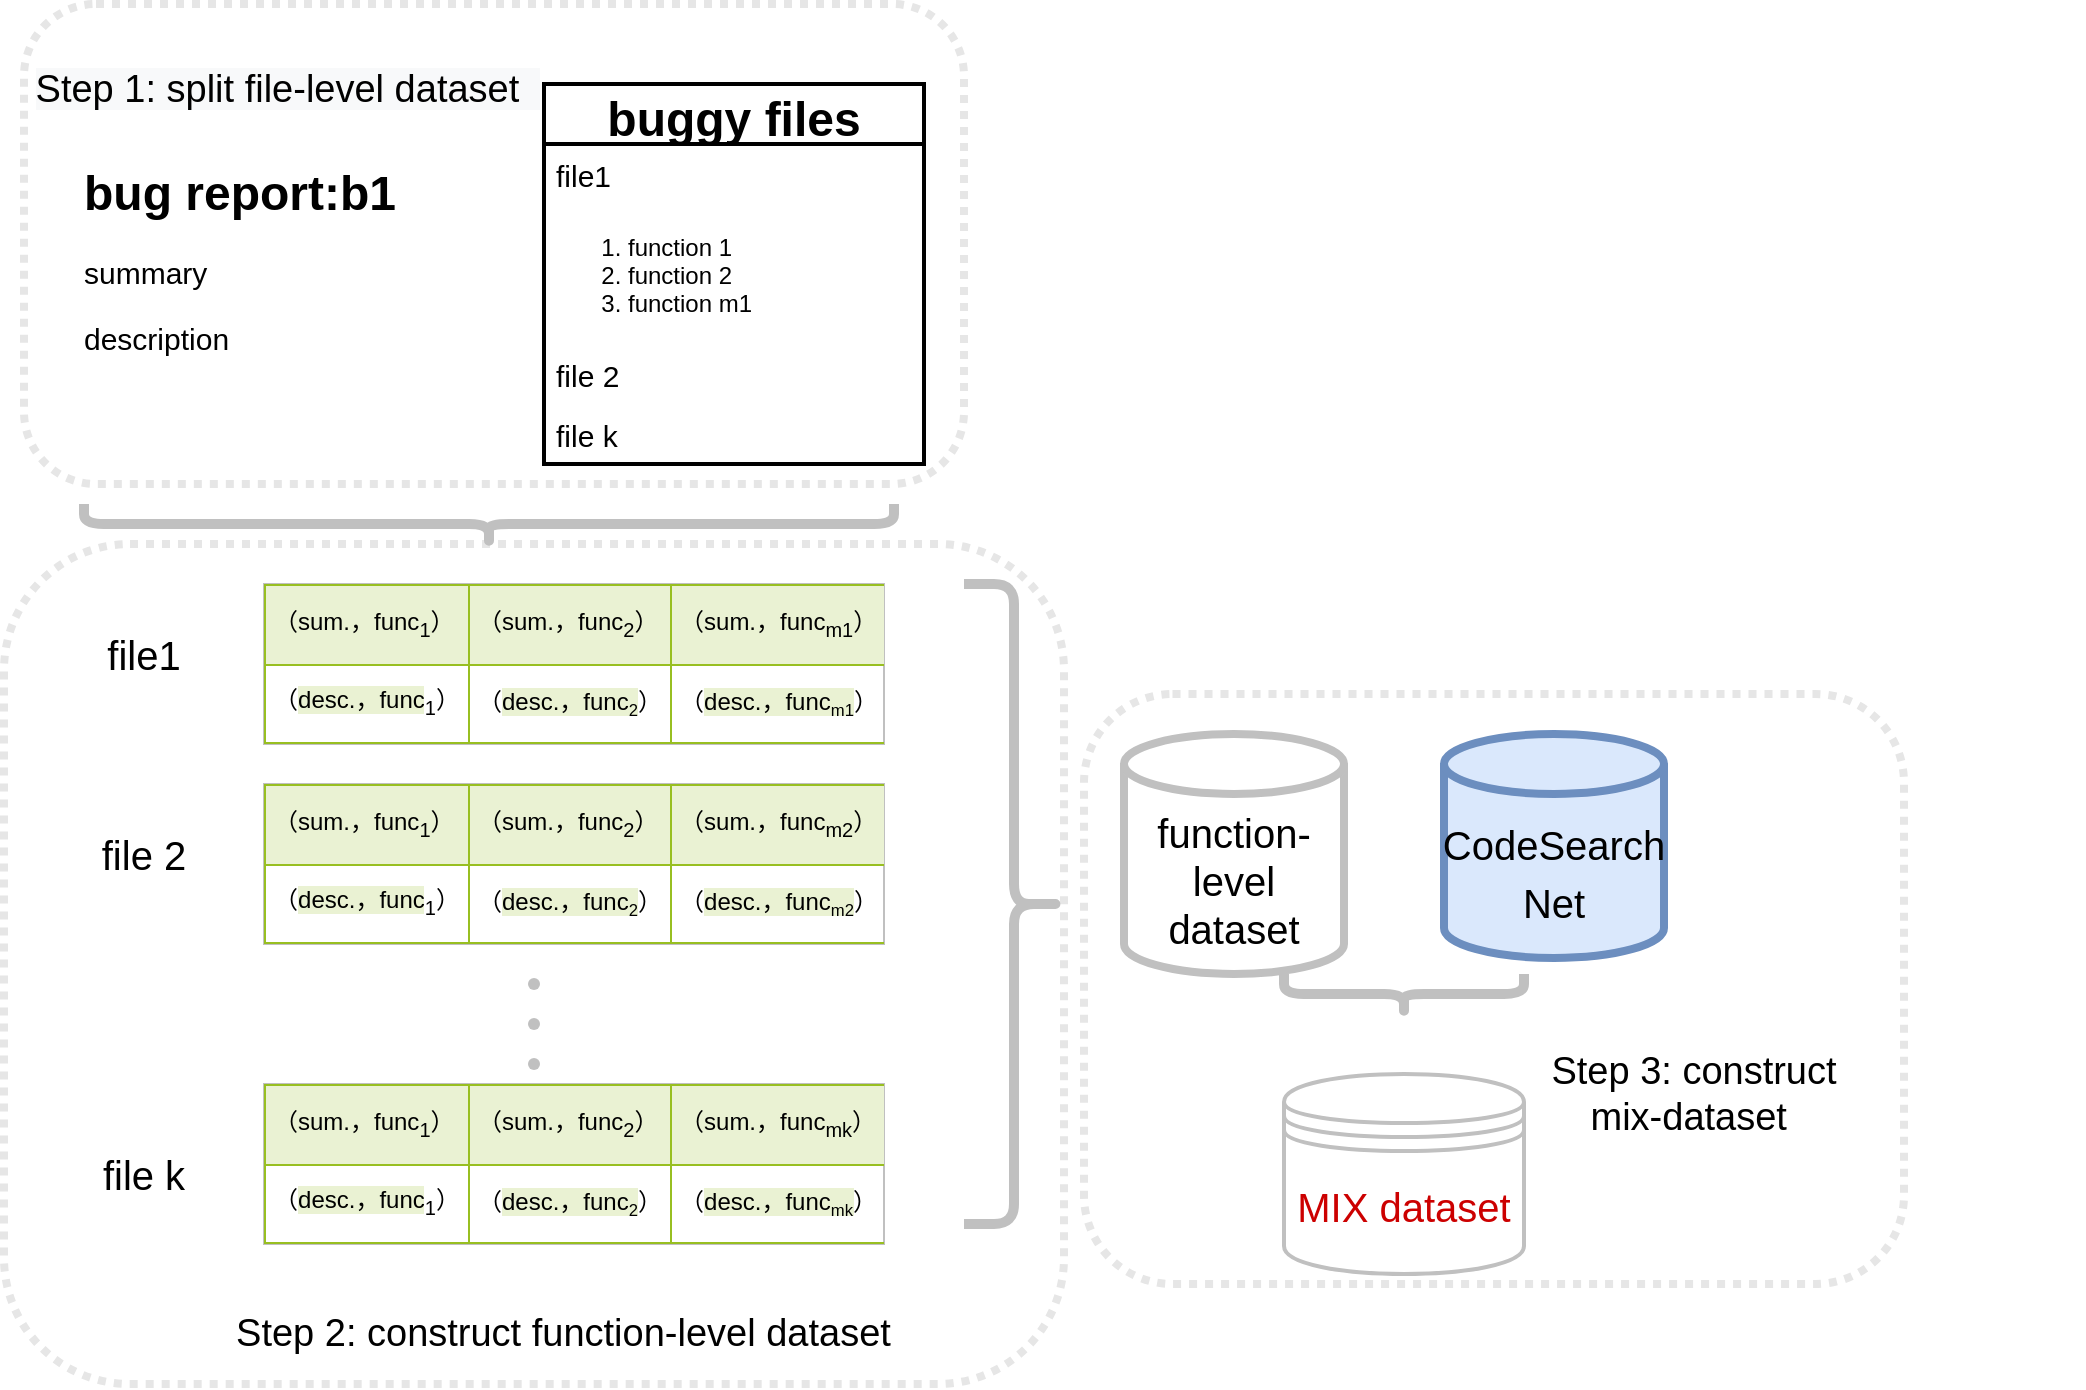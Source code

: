 <mxfile version="17.4.5" type="github">
  <diagram id="3iJP1sfMxHygBfhyYkdt" name="Page-1">
    <mxGraphModel dx="1018" dy="659" grid="1" gridSize="10" guides="1" tooltips="1" connect="1" arrows="1" fold="1" page="1" pageScale="1" pageWidth="827" pageHeight="1169" math="0" shadow="0">
      <root>
        <mxCell id="0" />
        <mxCell id="1" parent="0" />
        <mxCell id="OIvUyBo3cGYjElYjQeIf-8" value="" style="rounded=1;whiteSpace=wrap;html=1;fontSize=19;strokeWidth=4;dashed=1;dashPattern=1 1;strokeColor=#E6E6E6;" parent="1" vertex="1">
          <mxGeometry x="620" y="495" width="410" height="295" as="geometry" />
        </mxCell>
        <mxCell id="OIvUyBo3cGYjElYjQeIf-7" value="" style="rounded=1;whiteSpace=wrap;html=1;fontSize=19;strokeWidth=4;dashed=1;dashPattern=1 1;strokeColor=#E6E6E6;" parent="1" vertex="1">
          <mxGeometry x="80" y="420" width="530" height="420" as="geometry" />
        </mxCell>
        <mxCell id="OIvUyBo3cGYjElYjQeIf-5" value="" style="rounded=1;whiteSpace=wrap;html=1;fontSize=19;strokeWidth=4;dashed=1;dashPattern=1 1;strokeColor=#E6E6E6;" parent="1" vertex="1">
          <mxGeometry x="90" y="150" width="470" height="240" as="geometry" />
        </mxCell>
        <mxCell id="fC_Yfo43gk2nKa_LuNKN-1" value="&lt;h1&gt;bug report:b1&lt;/h1&gt;&lt;p style=&quot;font-size: 15px&quot;&gt;&lt;font style=&quot;font-size: 15px&quot;&gt;summary&lt;/font&gt;&lt;/p&gt;&lt;p style=&quot;font-size: 15px&quot;&gt;&lt;font style=&quot;font-size: 15px&quot;&gt;description&lt;/font&gt;&lt;/p&gt;" style="text;html=1;strokeColor=none;fillColor=none;spacing=5;spacingTop=-20;whiteSpace=wrap;overflow=hidden;rounded=0;" parent="1" vertex="1">
          <mxGeometry x="115" y="225" width="170" height="120" as="geometry" />
        </mxCell>
        <mxCell id="fC_Yfo43gk2nKa_LuNKN-2" value="buggy files" style="swimlane;fontStyle=1;childLayout=stackLayout;horizontal=1;startSize=30;horizontalStack=0;resizeParent=1;resizeParentMax=0;resizeLast=0;collapsible=1;marginBottom=0;fontSize=24;strokeWidth=2;" parent="1" vertex="1">
          <mxGeometry x="350" y="190" width="190" height="190" as="geometry" />
        </mxCell>
        <mxCell id="fC_Yfo43gk2nKa_LuNKN-3" value="file1" style="text;strokeColor=none;fillColor=none;align=left;verticalAlign=middle;spacingLeft=4;spacingRight=4;overflow=hidden;points=[[0,0.5],[1,0.5]];portConstraint=eastwest;rotatable=0;fontSize=15;" parent="fC_Yfo43gk2nKa_LuNKN-2" vertex="1">
          <mxGeometry y="30" width="190" height="30" as="geometry" />
        </mxCell>
        <mxCell id="fC_Yfo43gk2nKa_LuNKN-33" value="&lt;ol&gt;&lt;li&gt;function 1&lt;/li&gt;&lt;li&gt;&lt;span&gt;function 2&lt;/span&gt;&lt;br&gt;&lt;/li&gt;&lt;li&gt;&lt;span&gt;function m1&lt;/span&gt;&lt;br&gt;&lt;/li&gt;&lt;/ol&gt;" style="text;strokeColor=none;fillColor=none;html=1;whiteSpace=wrap;verticalAlign=middle;overflow=hidden;rounded=0;fontFamily=Helvetica;fontSize=12;fontColor=default;" parent="fC_Yfo43gk2nKa_LuNKN-2" vertex="1">
          <mxGeometry y="60" width="190" height="70" as="geometry" />
        </mxCell>
        <mxCell id="fC_Yfo43gk2nKa_LuNKN-4" value="file 2" style="text;strokeColor=none;fillColor=none;align=left;verticalAlign=middle;spacingLeft=4;spacingRight=4;overflow=hidden;points=[[0,0.5],[1,0.5]];portConstraint=eastwest;rotatable=0;fontSize=15;" parent="fC_Yfo43gk2nKa_LuNKN-2" vertex="1">
          <mxGeometry y="130" width="190" height="30" as="geometry" />
        </mxCell>
        <mxCell id="fC_Yfo43gk2nKa_LuNKN-5" value="file k" style="text;strokeColor=none;fillColor=none;align=left;verticalAlign=middle;spacingLeft=4;spacingRight=4;overflow=hidden;points=[[0,0.5],[1,0.5]];portConstraint=eastwest;rotatable=0;fontSize=15;" parent="fC_Yfo43gk2nKa_LuNKN-2" vertex="1">
          <mxGeometry y="160" width="190" height="30" as="geometry" />
        </mxCell>
        <mxCell id="fC_Yfo43gk2nKa_LuNKN-11" value="&lt;table border=&quot;1&quot; width=&quot;100%&quot; cellpadding=&quot;4&quot; style=&quot;width: 100% ; height: 100% ; border-collapse: collapse&quot;&gt;&lt;tbody&gt;&lt;tr style=&quot;background-color: #eaf2d3 ; border: 1px solid #98bf21&quot;&gt;&lt;td&gt;（sum.，func&lt;sub&gt;1&lt;/sub&gt;）&lt;/td&gt;&lt;td&gt;（sum.，func&lt;sub&gt;2&lt;/sub&gt;）&lt;br&gt;&lt;/td&gt;&lt;td&gt;（sum.，func&lt;sub&gt;m1&lt;/sub&gt;）&lt;br&gt;&lt;/td&gt;&lt;/tr&gt;&lt;tr style=&quot;border: 1px solid #98bf21&quot;&gt;&lt;td&gt;（&lt;span style=&quot;background-color: rgb(234 , 242 , 211)&quot;&gt;desc.，func&lt;/span&gt;&lt;sub&gt;1&lt;/sub&gt;）&lt;/td&gt;&lt;td&gt;（&lt;span style=&quot;background-color: rgb(234 , 242 , 211)&quot;&gt;desc.，func&lt;span style=&quot;font-size: 10px&quot;&gt;&lt;sub&gt;2&lt;/sub&gt;&lt;/span&gt;&lt;/span&gt;）&lt;br&gt;&lt;/td&gt;&lt;td&gt;（&lt;span style=&quot;background-color: rgb(234 , 242 , 211)&quot;&gt;desc.，func&lt;span style=&quot;font-size: 10px&quot;&gt;&lt;sub&gt;m1&lt;/sub&gt;&lt;/span&gt;&lt;/span&gt;）&lt;br&gt;&lt;/td&gt;&lt;/tr&gt;&lt;/tbody&gt;&lt;/table&gt;" style="text;html=1;strokeColor=#c0c0c0;fillColor=#ffffff;overflow=fill;rounded=0;flipV=0;flipH=1;" parent="1" vertex="1">
          <mxGeometry x="210" y="440" width="310" height="80" as="geometry" />
        </mxCell>
        <mxCell id="fC_Yfo43gk2nKa_LuNKN-17" value="" style="shape=curlyBracket;whiteSpace=wrap;html=1;rounded=1;fontFamily=Helvetica;fontSize=12;fontColor=default;strokeColor=#c0c0c0;fillColor=#ffffff;gradientColor=none;rotation=-90;strokeWidth=5;" parent="1" vertex="1">
          <mxGeometry x="312.5" y="207.5" width="20" height="405" as="geometry" />
        </mxCell>
        <mxCell id="fC_Yfo43gk2nKa_LuNKN-18" value="&lt;font style=&quot;font-size: 20px&quot;&gt;file1&lt;/font&gt;" style="text;html=1;strokeColor=none;fillColor=none;align=center;verticalAlign=middle;whiteSpace=wrap;rounded=0;fontFamily=Helvetica;fontSize=12;fontColor=default;" parent="1" vertex="1">
          <mxGeometry x="120" y="460" width="60" height="30" as="geometry" />
        </mxCell>
        <mxCell id="fC_Yfo43gk2nKa_LuNKN-20" value="&lt;font style=&quot;font-size: 20px&quot;&gt;file 2&lt;/font&gt;" style="text;html=1;strokeColor=none;fillColor=none;align=center;verticalAlign=middle;whiteSpace=wrap;rounded=0;fontFamily=Helvetica;fontSize=12;fontColor=default;" parent="1" vertex="1">
          <mxGeometry x="120" y="560" width="60" height="30" as="geometry" />
        </mxCell>
        <mxCell id="fC_Yfo43gk2nKa_LuNKN-22" value="" style="shape=waypoint;sketch=0;fillStyle=solid;size=6;pointerEvents=1;points=[];fillColor=none;resizable=0;rotatable=0;perimeter=centerPerimeter;snapToPoint=1;rounded=0;fontFamily=Helvetica;fontSize=12;fontColor=default;strokeColor=#c0c0c0;html=1;" parent="1" vertex="1">
          <mxGeometry x="325" y="640" width="40" height="40" as="geometry" />
        </mxCell>
        <mxCell id="fC_Yfo43gk2nKa_LuNKN-23" value="" style="shape=waypoint;sketch=0;fillStyle=solid;size=6;pointerEvents=1;points=[];fillColor=none;resizable=0;rotatable=0;perimeter=centerPerimeter;snapToPoint=1;rounded=0;fontFamily=Helvetica;fontSize=12;fontColor=default;strokeColor=#c0c0c0;html=1;" parent="1" vertex="1">
          <mxGeometry x="325" y="660" width="40" height="40" as="geometry" />
        </mxCell>
        <mxCell id="fC_Yfo43gk2nKa_LuNKN-24" value="" style="shape=waypoint;sketch=0;fillStyle=solid;size=6;pointerEvents=1;points=[];fillColor=none;resizable=0;rotatable=0;perimeter=centerPerimeter;snapToPoint=1;rounded=0;fontFamily=Helvetica;fontSize=12;fontColor=default;strokeColor=#c0c0c0;html=1;" parent="1" vertex="1">
          <mxGeometry x="325" y="620" width="40" height="40" as="geometry" />
        </mxCell>
        <mxCell id="fC_Yfo43gk2nKa_LuNKN-25" value="" style="shape=curlyBracket;whiteSpace=wrap;html=1;rounded=1;fontFamily=Helvetica;fontSize=12;fontColor=default;strokeColor=#c0c0c0;fillColor=#ffffff;gradientColor=none;rotation=-180;strokeWidth=5;" parent="1" vertex="1">
          <mxGeometry x="560" y="440" width="50" height="320" as="geometry" />
        </mxCell>
        <mxCell id="fC_Yfo43gk2nKa_LuNKN-27" value="&lt;font style=&quot;font-size: 20px&quot;&gt;file k&lt;/font&gt;" style="text;html=1;strokeColor=none;fillColor=none;align=center;verticalAlign=middle;whiteSpace=wrap;rounded=0;fontFamily=Helvetica;fontSize=12;fontColor=default;" parent="1" vertex="1">
          <mxGeometry x="120" y="720" width="60" height="30" as="geometry" />
        </mxCell>
        <mxCell id="fC_Yfo43gk2nKa_LuNKN-28" value="&lt;font style=&quot;font-size: 20px&quot;&gt;function-level dataset&lt;/font&gt;" style="shape=cylinder3;whiteSpace=wrap;html=1;boundedLbl=1;backgroundOutline=1;size=15;rounded=0;fontFamily=Helvetica;fontSize=12;fontColor=default;strokeColor=#c0c0c0;strokeWidth=4;fillColor=#ffffff;gradientColor=none;" parent="1" vertex="1">
          <mxGeometry x="640" y="515" width="110" height="120" as="geometry" />
        </mxCell>
        <mxCell id="fC_Yfo43gk2nKa_LuNKN-34" value="&lt;font style=&quot;font-size: 20px&quot;&gt;CodeSearch&lt;br&gt;Net&lt;/font&gt;" style="shape=cylinder3;whiteSpace=wrap;html=1;boundedLbl=1;backgroundOutline=1;size=15;rounded=0;fontFamily=Helvetica;fontSize=24;strokeColor=#6c8ebf;strokeWidth=4;fillColor=#dae8fc;" parent="1" vertex="1">
          <mxGeometry x="800" y="515" width="110" height="112" as="geometry" />
        </mxCell>
        <mxCell id="fC_Yfo43gk2nKa_LuNKN-35" value="" style="shape=curlyBracket;whiteSpace=wrap;html=1;rounded=1;fontFamily=Helvetica;fontSize=13;fontColor=default;strokeColor=#c0c0c0;strokeWidth=5;fillColor=#ffffff;gradientColor=none;rotation=-90;" parent="1" vertex="1">
          <mxGeometry x="770" y="585" width="20" height="120" as="geometry" />
        </mxCell>
        <mxCell id="fC_Yfo43gk2nKa_LuNKN-36" value="&lt;font style=&quot;font-size: 20px&quot; color=&quot;#cc0000&quot;&gt;MIX dataset&lt;/font&gt;" style="shape=datastore;whiteSpace=wrap;html=1;rounded=0;fontFamily=Helvetica;fontSize=13;fontColor=default;strokeColor=#c0c0c0;strokeWidth=2;fillColor=#ffffff;gradientColor=none;" parent="1" vertex="1">
          <mxGeometry x="720" y="685" width="120" height="100" as="geometry" />
        </mxCell>
        <mxCell id="OIvUyBo3cGYjElYjQeIf-1" value="&lt;table border=&quot;1&quot; width=&quot;100%&quot; cellpadding=&quot;4&quot; style=&quot;width: 100% ; height: 100% ; border-collapse: collapse&quot;&gt;&lt;tbody&gt;&lt;tr style=&quot;background-color: #eaf2d3 ; border: 1px solid #98bf21&quot;&gt;&lt;td&gt;（sum.，func&lt;sub&gt;1&lt;/sub&gt;）&lt;/td&gt;&lt;td&gt;（sum.，func&lt;sub&gt;2&lt;/sub&gt;）&lt;br&gt;&lt;/td&gt;&lt;td&gt;（sum.，func&lt;sub&gt;m2&lt;/sub&gt;）&lt;br&gt;&lt;/td&gt;&lt;/tr&gt;&lt;tr style=&quot;border: 1px solid #98bf21&quot;&gt;&lt;td&gt;（&lt;span style=&quot;background-color: rgb(234 , 242 , 211)&quot;&gt;desc.，func&lt;/span&gt;&lt;sub&gt;1&lt;/sub&gt;）&lt;/td&gt;&lt;td&gt;（&lt;span style=&quot;background-color: rgb(234 , 242 , 211)&quot;&gt;desc.，func&lt;span style=&quot;font-size: 10px&quot;&gt;&lt;sub&gt;2&lt;/sub&gt;&lt;/span&gt;&lt;/span&gt;）&lt;br&gt;&lt;/td&gt;&lt;td&gt;（&lt;span style=&quot;background-color: rgb(234 , 242 , 211)&quot;&gt;desc.，func&lt;span style=&quot;font-size: 10px&quot;&gt;&lt;sub&gt;m2&lt;/sub&gt;&lt;/span&gt;&lt;/span&gt;）&lt;br&gt;&lt;/td&gt;&lt;/tr&gt;&lt;/tbody&gt;&lt;/table&gt;" style="text;html=1;strokeColor=#c0c0c0;fillColor=#ffffff;overflow=fill;rounded=0;flipV=0;flipH=1;" parent="1" vertex="1">
          <mxGeometry x="210" y="540" width="310" height="80" as="geometry" />
        </mxCell>
        <mxCell id="OIvUyBo3cGYjElYjQeIf-2" value="&lt;table border=&quot;1&quot; width=&quot;100%&quot; cellpadding=&quot;4&quot; style=&quot;width: 100% ; height: 100% ; border-collapse: collapse&quot;&gt;&lt;tbody&gt;&lt;tr style=&quot;background-color: #eaf2d3 ; border: 1px solid #98bf21&quot;&gt;&lt;td&gt;（sum.，func&lt;sub&gt;1&lt;/sub&gt;）&lt;/td&gt;&lt;td&gt;（sum.，func&lt;sub&gt;2&lt;/sub&gt;）&lt;br&gt;&lt;/td&gt;&lt;td&gt;（sum.，func&lt;sub&gt;mk&lt;/sub&gt;）&lt;br&gt;&lt;/td&gt;&lt;/tr&gt;&lt;tr style=&quot;border: 1px solid #98bf21&quot;&gt;&lt;td&gt;（&lt;span style=&quot;background-color: rgb(234 , 242 , 211)&quot;&gt;desc.，func&lt;/span&gt;&lt;sub&gt;1&lt;/sub&gt;）&lt;/td&gt;&lt;td&gt;（&lt;span style=&quot;background-color: rgb(234 , 242 , 211)&quot;&gt;desc.，func&lt;span style=&quot;font-size: 10px&quot;&gt;&lt;sub&gt;2&lt;/sub&gt;&lt;/span&gt;&lt;/span&gt;）&lt;br&gt;&lt;/td&gt;&lt;td&gt;（&lt;span style=&quot;background-color: rgb(234 , 242 , 211)&quot;&gt;desc.，func&lt;span style=&quot;font-size: 10px&quot;&gt;&lt;sub&gt;mk&lt;/sub&gt;&lt;/span&gt;&lt;/span&gt;）&lt;br&gt;&lt;/td&gt;&lt;/tr&gt;&lt;/tbody&gt;&lt;/table&gt;" style="text;html=1;strokeColor=#c0c0c0;fillColor=#ffffff;overflow=fill;rounded=0;flipV=0;flipH=1;" parent="1" vertex="1">
          <mxGeometry x="210" y="690" width="310" height="80" as="geometry" />
        </mxCell>
        <mxCell id="OIvUyBo3cGYjElYjQeIf-3" value="&lt;font style=&quot;font-size: 19px&quot;&gt;Step 2: construct function-level dataset&amp;nbsp;&amp;nbsp;&lt;/font&gt;" style="text;html=1;strokeColor=none;fillColor=none;align=center;verticalAlign=middle;whiteSpace=wrap;rounded=0;" parent="1" vertex="1">
          <mxGeometry x="131.25" y="800" width="467.5" height="30" as="geometry" />
        </mxCell>
        <mxCell id="OIvUyBo3cGYjElYjQeIf-4" value="&lt;font style=&quot;font-size: 19px&quot;&gt;Step 3: construct &lt;br&gt;mix-dataset&amp;nbsp;&lt;/font&gt;" style="text;html=1;strokeColor=none;fillColor=none;align=center;verticalAlign=middle;whiteSpace=wrap;rounded=0;" parent="1" vertex="1">
          <mxGeometry x="730" y="680" width="390" height="30" as="geometry" />
        </mxCell>
        <mxCell id="OIvUyBo3cGYjElYjQeIf-6" value="&lt;span style=&quot;color: rgb(0 , 0 , 0) ; font-family: &amp;#34;helvetica&amp;#34; ; font-size: 19px ; font-style: normal ; font-weight: 400 ; letter-spacing: normal ; text-align: center ; text-indent: 0px ; text-transform: none ; word-spacing: 0px ; background-color: rgb(248 , 249 , 250) ; display: inline ; float: none&quot;&gt;Step 1: split file-level dataset&amp;nbsp;&amp;nbsp;&lt;/span&gt;" style="text;html=1;strokeColor=none;fillColor=none;align=center;verticalAlign=middle;whiteSpace=wrap;rounded=0;dashed=1;dashPattern=1 1;fontSize=19;" parent="1" vertex="1">
          <mxGeometry x="90" y="177.5" width="263.75" height="30" as="geometry" />
        </mxCell>
      </root>
    </mxGraphModel>
  </diagram>
</mxfile>

